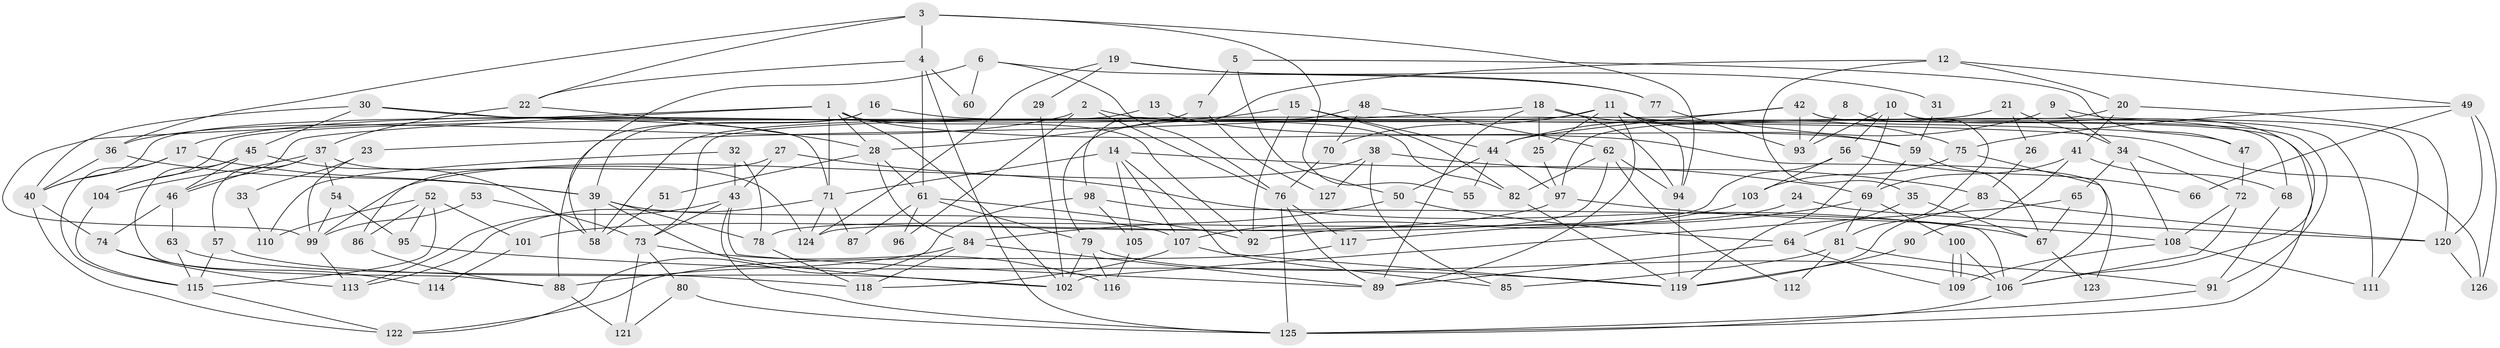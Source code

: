 // Generated by graph-tools (version 1.1) at 2025/11/02/27/25 16:11:19]
// undirected, 127 vertices, 254 edges
graph export_dot {
graph [start="1"]
  node [color=gray90,style=filled];
  1;
  2;
  3;
  4;
  5;
  6;
  7;
  8;
  9;
  10;
  11;
  12;
  13;
  14;
  15;
  16;
  17;
  18;
  19;
  20;
  21;
  22;
  23;
  24;
  25;
  26;
  27;
  28;
  29;
  30;
  31;
  32;
  33;
  34;
  35;
  36;
  37;
  38;
  39;
  40;
  41;
  42;
  43;
  44;
  45;
  46;
  47;
  48;
  49;
  50;
  51;
  52;
  53;
  54;
  55;
  56;
  57;
  58;
  59;
  60;
  61;
  62;
  63;
  64;
  65;
  66;
  67;
  68;
  69;
  70;
  71;
  72;
  73;
  74;
  75;
  76;
  77;
  78;
  79;
  80;
  81;
  82;
  83;
  84;
  85;
  86;
  87;
  88;
  89;
  90;
  91;
  92;
  93;
  94;
  95;
  96;
  97;
  98;
  99;
  100;
  101;
  102;
  103;
  104;
  105;
  106;
  107;
  108;
  109;
  110;
  111;
  112;
  113;
  114;
  115;
  116;
  117;
  118;
  119;
  120;
  121;
  122;
  123;
  124;
  125;
  126;
  127;
  1 -- 102;
  1 -- 71;
  1 -- 28;
  1 -- 46;
  1 -- 92;
  1 -- 99;
  1 -- 123;
  2 -- 76;
  2 -- 36;
  2 -- 82;
  2 -- 96;
  3 -- 4;
  3 -- 94;
  3 -- 22;
  3 -- 36;
  3 -- 55;
  4 -- 125;
  4 -- 22;
  4 -- 60;
  4 -- 61;
  5 -- 47;
  5 -- 50;
  5 -- 7;
  6 -- 76;
  6 -- 58;
  6 -- 60;
  6 -- 77;
  7 -- 28;
  7 -- 127;
  8 -- 81;
  8 -- 93;
  9 -- 111;
  9 -- 44;
  9 -- 34;
  10 -- 119;
  10 -- 56;
  10 -- 91;
  10 -- 93;
  10 -- 106;
  11 -- 89;
  11 -- 68;
  11 -- 25;
  11 -- 58;
  11 -- 59;
  11 -- 70;
  11 -- 94;
  12 -- 20;
  12 -- 98;
  12 -- 35;
  12 -- 49;
  13 -- 59;
  13 -- 40;
  14 -- 69;
  14 -- 107;
  14 -- 71;
  14 -- 85;
  14 -- 105;
  15 -- 44;
  15 -- 17;
  15 -- 82;
  15 -- 92;
  16 -- 39;
  16 -- 88;
  16 -- 47;
  17 -- 40;
  17 -- 115;
  17 -- 39;
  18 -- 94;
  18 -- 75;
  18 -- 23;
  18 -- 25;
  18 -- 89;
  19 -- 77;
  19 -- 124;
  19 -- 29;
  19 -- 31;
  20 -- 120;
  20 -- 97;
  20 -- 41;
  21 -- 34;
  21 -- 104;
  21 -- 26;
  22 -- 28;
  22 -- 37;
  23 -- 99;
  23 -- 33;
  24 -- 120;
  24 -- 92;
  25 -- 97;
  26 -- 83;
  27 -- 67;
  27 -- 43;
  27 -- 86;
  28 -- 61;
  28 -- 51;
  28 -- 84;
  29 -- 102;
  30 -- 71;
  30 -- 45;
  30 -- 40;
  30 -- 126;
  31 -- 59;
  32 -- 78;
  32 -- 43;
  32 -- 110;
  33 -- 110;
  34 -- 72;
  34 -- 65;
  34 -- 108;
  35 -- 64;
  35 -- 67;
  36 -- 39;
  36 -- 40;
  37 -- 46;
  37 -- 54;
  37 -- 57;
  37 -- 104;
  37 -- 124;
  38 -- 85;
  38 -- 99;
  38 -- 83;
  38 -- 127;
  39 -- 58;
  39 -- 78;
  39 -- 102;
  39 -- 107;
  40 -- 74;
  40 -- 122;
  41 -- 69;
  41 -- 68;
  41 -- 90;
  42 -- 125;
  42 -- 73;
  42 -- 44;
  42 -- 93;
  42 -- 111;
  43 -- 113;
  43 -- 73;
  43 -- 89;
  43 -- 125;
  44 -- 50;
  44 -- 55;
  44 -- 97;
  45 -- 46;
  45 -- 104;
  45 -- 58;
  45 -- 88;
  46 -- 74;
  46 -- 63;
  47 -- 72;
  48 -- 79;
  48 -- 62;
  48 -- 70;
  49 -- 120;
  49 -- 66;
  49 -- 75;
  49 -- 126;
  50 -- 64;
  50 -- 84;
  51 -- 58;
  52 -- 86;
  52 -- 115;
  52 -- 95;
  52 -- 101;
  52 -- 110;
  53 -- 99;
  53 -- 73;
  54 -- 95;
  54 -- 99;
  56 -- 78;
  56 -- 103;
  56 -- 66;
  57 -- 102;
  57 -- 115;
  59 -- 67;
  59 -- 69;
  61 -- 92;
  61 -- 79;
  61 -- 87;
  61 -- 96;
  62 -- 94;
  62 -- 82;
  62 -- 112;
  62 -- 124;
  63 -- 115;
  63 -- 118;
  64 -- 89;
  64 -- 109;
  65 -- 102;
  65 -- 67;
  67 -- 123;
  68 -- 91;
  69 -- 100;
  69 -- 81;
  69 -- 117;
  70 -- 76;
  71 -- 124;
  71 -- 87;
  71 -- 113;
  72 -- 108;
  72 -- 106;
  73 -- 116;
  73 -- 80;
  73 -- 121;
  74 -- 113;
  74 -- 114;
  75 -- 106;
  75 -- 103;
  76 -- 89;
  76 -- 117;
  76 -- 125;
  77 -- 93;
  78 -- 118;
  79 -- 106;
  79 -- 102;
  79 -- 116;
  80 -- 121;
  80 -- 125;
  81 -- 91;
  81 -- 85;
  81 -- 112;
  82 -- 119;
  83 -- 119;
  83 -- 120;
  84 -- 89;
  84 -- 88;
  84 -- 118;
  86 -- 88;
  88 -- 121;
  90 -- 119;
  91 -- 125;
  94 -- 119;
  95 -- 119;
  97 -- 101;
  97 -- 108;
  98 -- 122;
  98 -- 106;
  98 -- 105;
  99 -- 113;
  100 -- 109;
  100 -- 109;
  100 -- 106;
  101 -- 114;
  103 -- 107;
  104 -- 115;
  105 -- 116;
  106 -- 125;
  107 -- 118;
  107 -- 119;
  108 -- 109;
  108 -- 111;
  115 -- 122;
  117 -- 122;
  120 -- 126;
}
